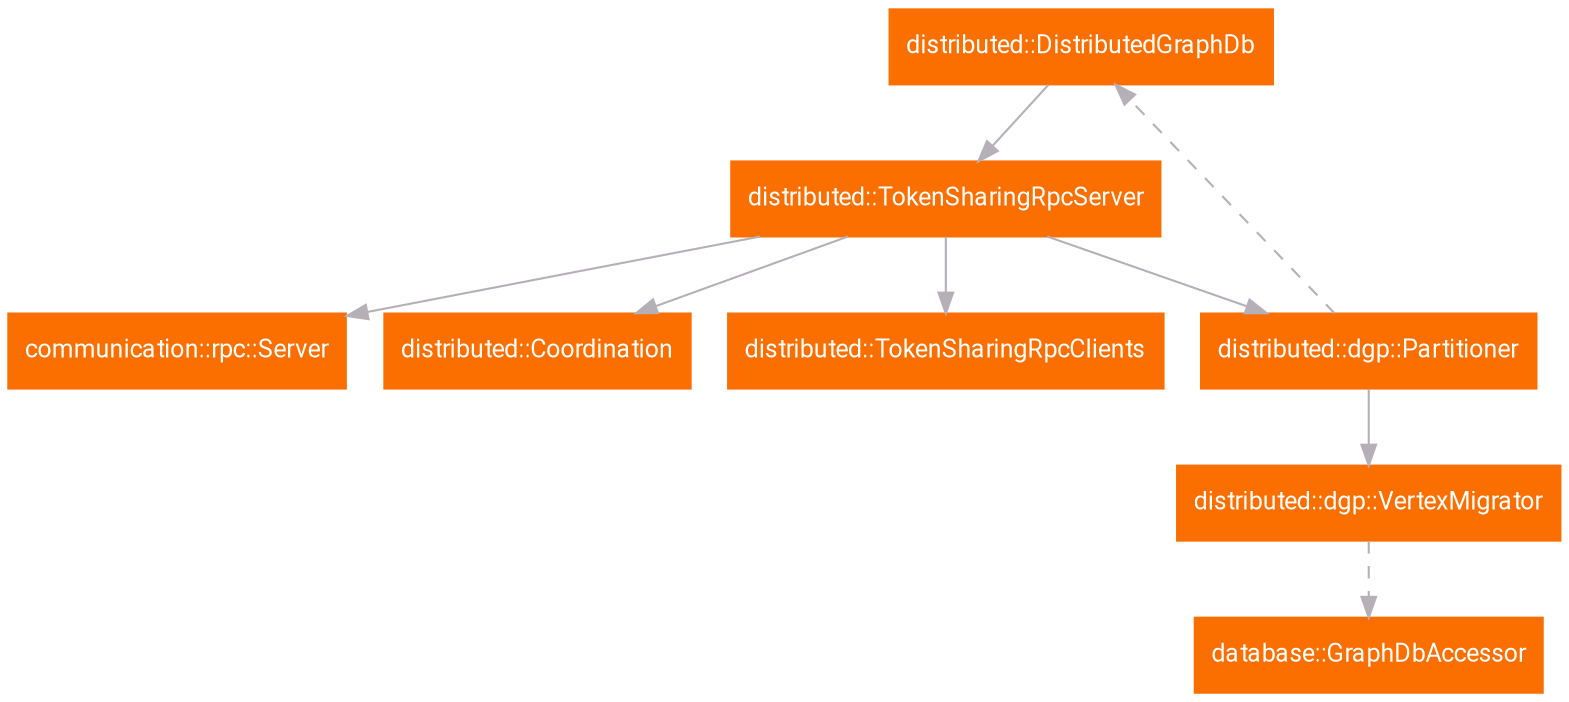 digraph {
  // label="Dynamig Graph Partitioning";
  fontname="Roboto Bold"; fontcolor=black;
    fontsize=26; labelloc=top; labeljust=center;
  compound=true; // If true, allow edges between clusters
  rankdir=TB; // Alternatives: LR
  node [shape=record fontname="Roboto", fontsize=12, fontcolor=white
        style=filled, color="#FB6E00" fillcolor="#FB6E00"];
  edge [color="#B5AFB7"];

  "distributed::DistributedGraphDb" -> "distributed::TokenSharingRpcServer";

  "distributed::TokenSharingRpcServer" -> "communication::rpc::Server";
  "distributed::TokenSharingRpcServer" -> "distributed::Coordination";
  "distributed::TokenSharingRpcServer" -> "distributed::TokenSharingRpcClients";
  "distributed::TokenSharingRpcServer" -> "distributed::dgp::Partitioner";

  "distributed::dgp::Partitioner" -> "distributed::DistributedGraphDb" [style=dashed];

  "distributed::dgp::Partitioner" -> "distributed::dgp::VertexMigrator";
  "distributed::dgp::VertexMigrator" -> "database::GraphDbAccessor" [style=dashed];
}
